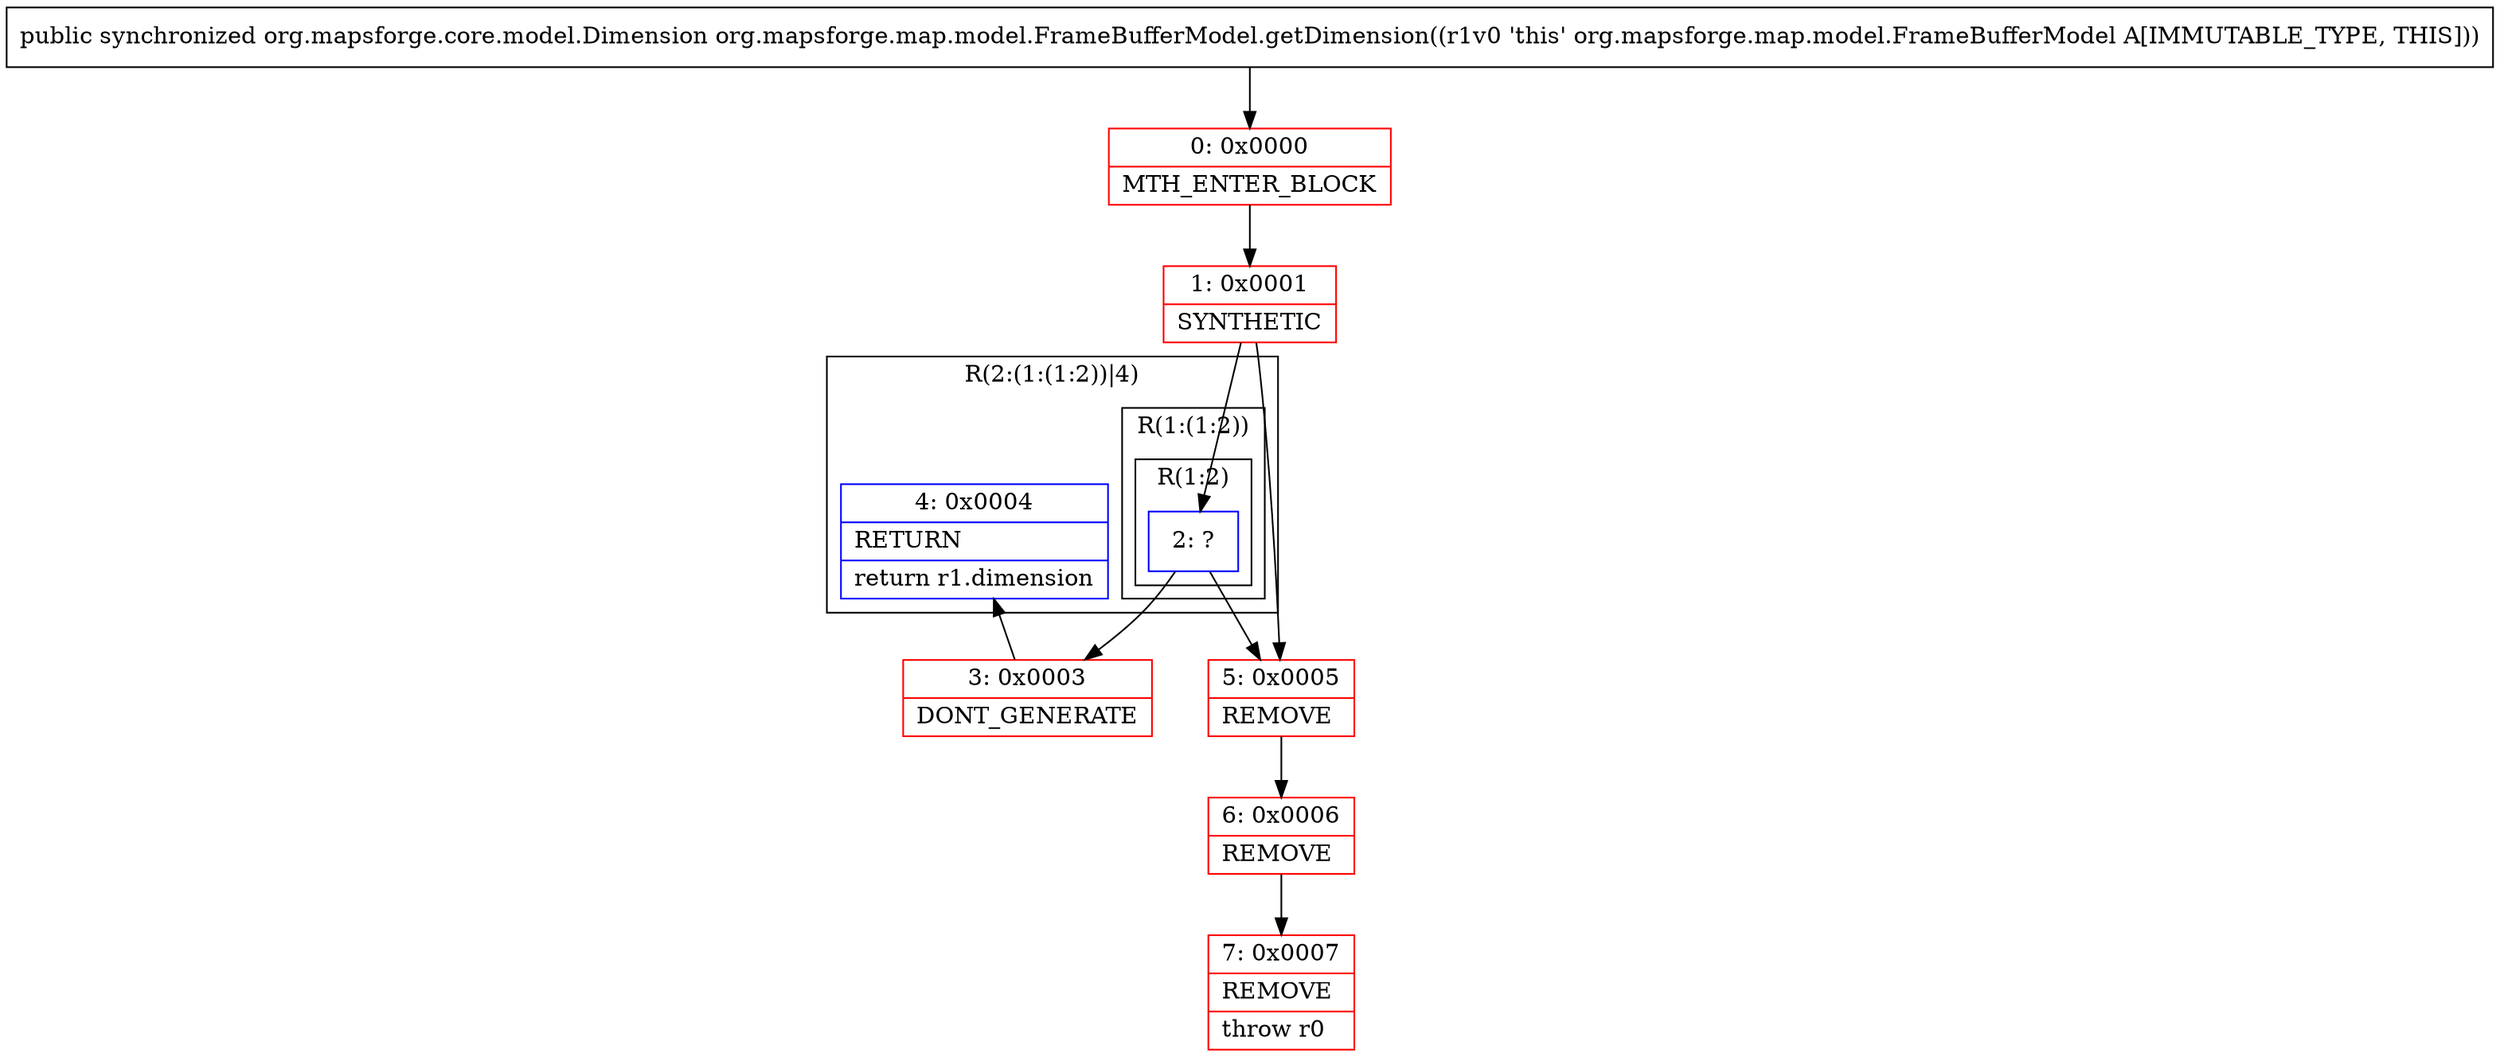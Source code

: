 digraph "CFG fororg.mapsforge.map.model.FrameBufferModel.getDimension()Lorg\/mapsforge\/core\/model\/Dimension;" {
subgraph cluster_Region_1778682749 {
label = "R(2:(1:(1:2))|4)";
node [shape=record,color=blue];
subgraph cluster_Region_2133306371 {
label = "R(1:(1:2))";
node [shape=record,color=blue];
subgraph cluster_Region_2092142718 {
label = "R(1:2)";
node [shape=record,color=blue];
Node_2 [shape=record,label="{2\:\ ?}"];
}
}
Node_4 [shape=record,label="{4\:\ 0x0004|RETURN\l|return r1.dimension\l}"];
}
Node_0 [shape=record,color=red,label="{0\:\ 0x0000|MTH_ENTER_BLOCK\l}"];
Node_1 [shape=record,color=red,label="{1\:\ 0x0001|SYNTHETIC\l}"];
Node_3 [shape=record,color=red,label="{3\:\ 0x0003|DONT_GENERATE\l}"];
Node_5 [shape=record,color=red,label="{5\:\ 0x0005|REMOVE\l}"];
Node_6 [shape=record,color=red,label="{6\:\ 0x0006|REMOVE\l}"];
Node_7 [shape=record,color=red,label="{7\:\ 0x0007|REMOVE\l|throw r0\l}"];
MethodNode[shape=record,label="{public synchronized org.mapsforge.core.model.Dimension org.mapsforge.map.model.FrameBufferModel.getDimension((r1v0 'this' org.mapsforge.map.model.FrameBufferModel A[IMMUTABLE_TYPE, THIS])) }"];
MethodNode -> Node_0;
Node_2 -> Node_3;
Node_2 -> Node_5;
Node_0 -> Node_1;
Node_1 -> Node_2;
Node_1 -> Node_5;
Node_3 -> Node_4;
Node_5 -> Node_6;
Node_6 -> Node_7;
}

